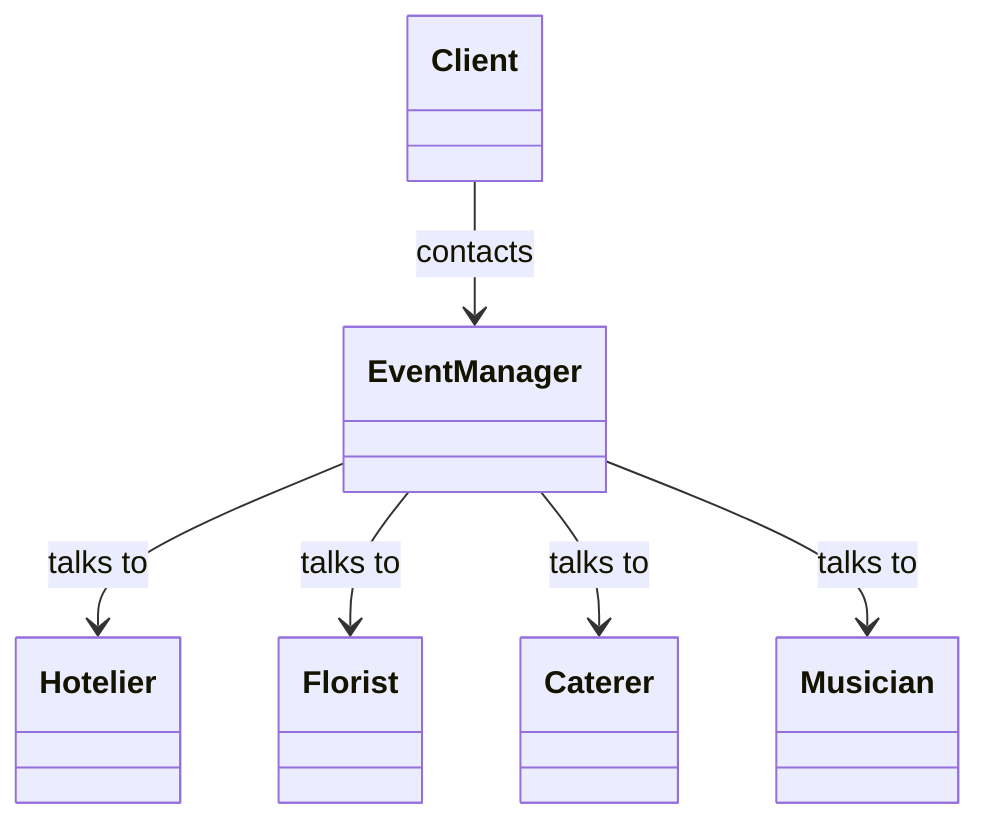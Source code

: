 classDiagram
    Client  --> EventManager: contacts 
    EventManager --> Hotelier: talks to 
    EventManager --> Florist: talks to
    EventManager --> Caterer: talks to
    EventManager --> Musician: talks to

    class Client{
    }
    class EventManager{
    }
    class Hotelier{
    }
    class Florist{
    }
    class Caterer{
    }
    class Musician{
    }